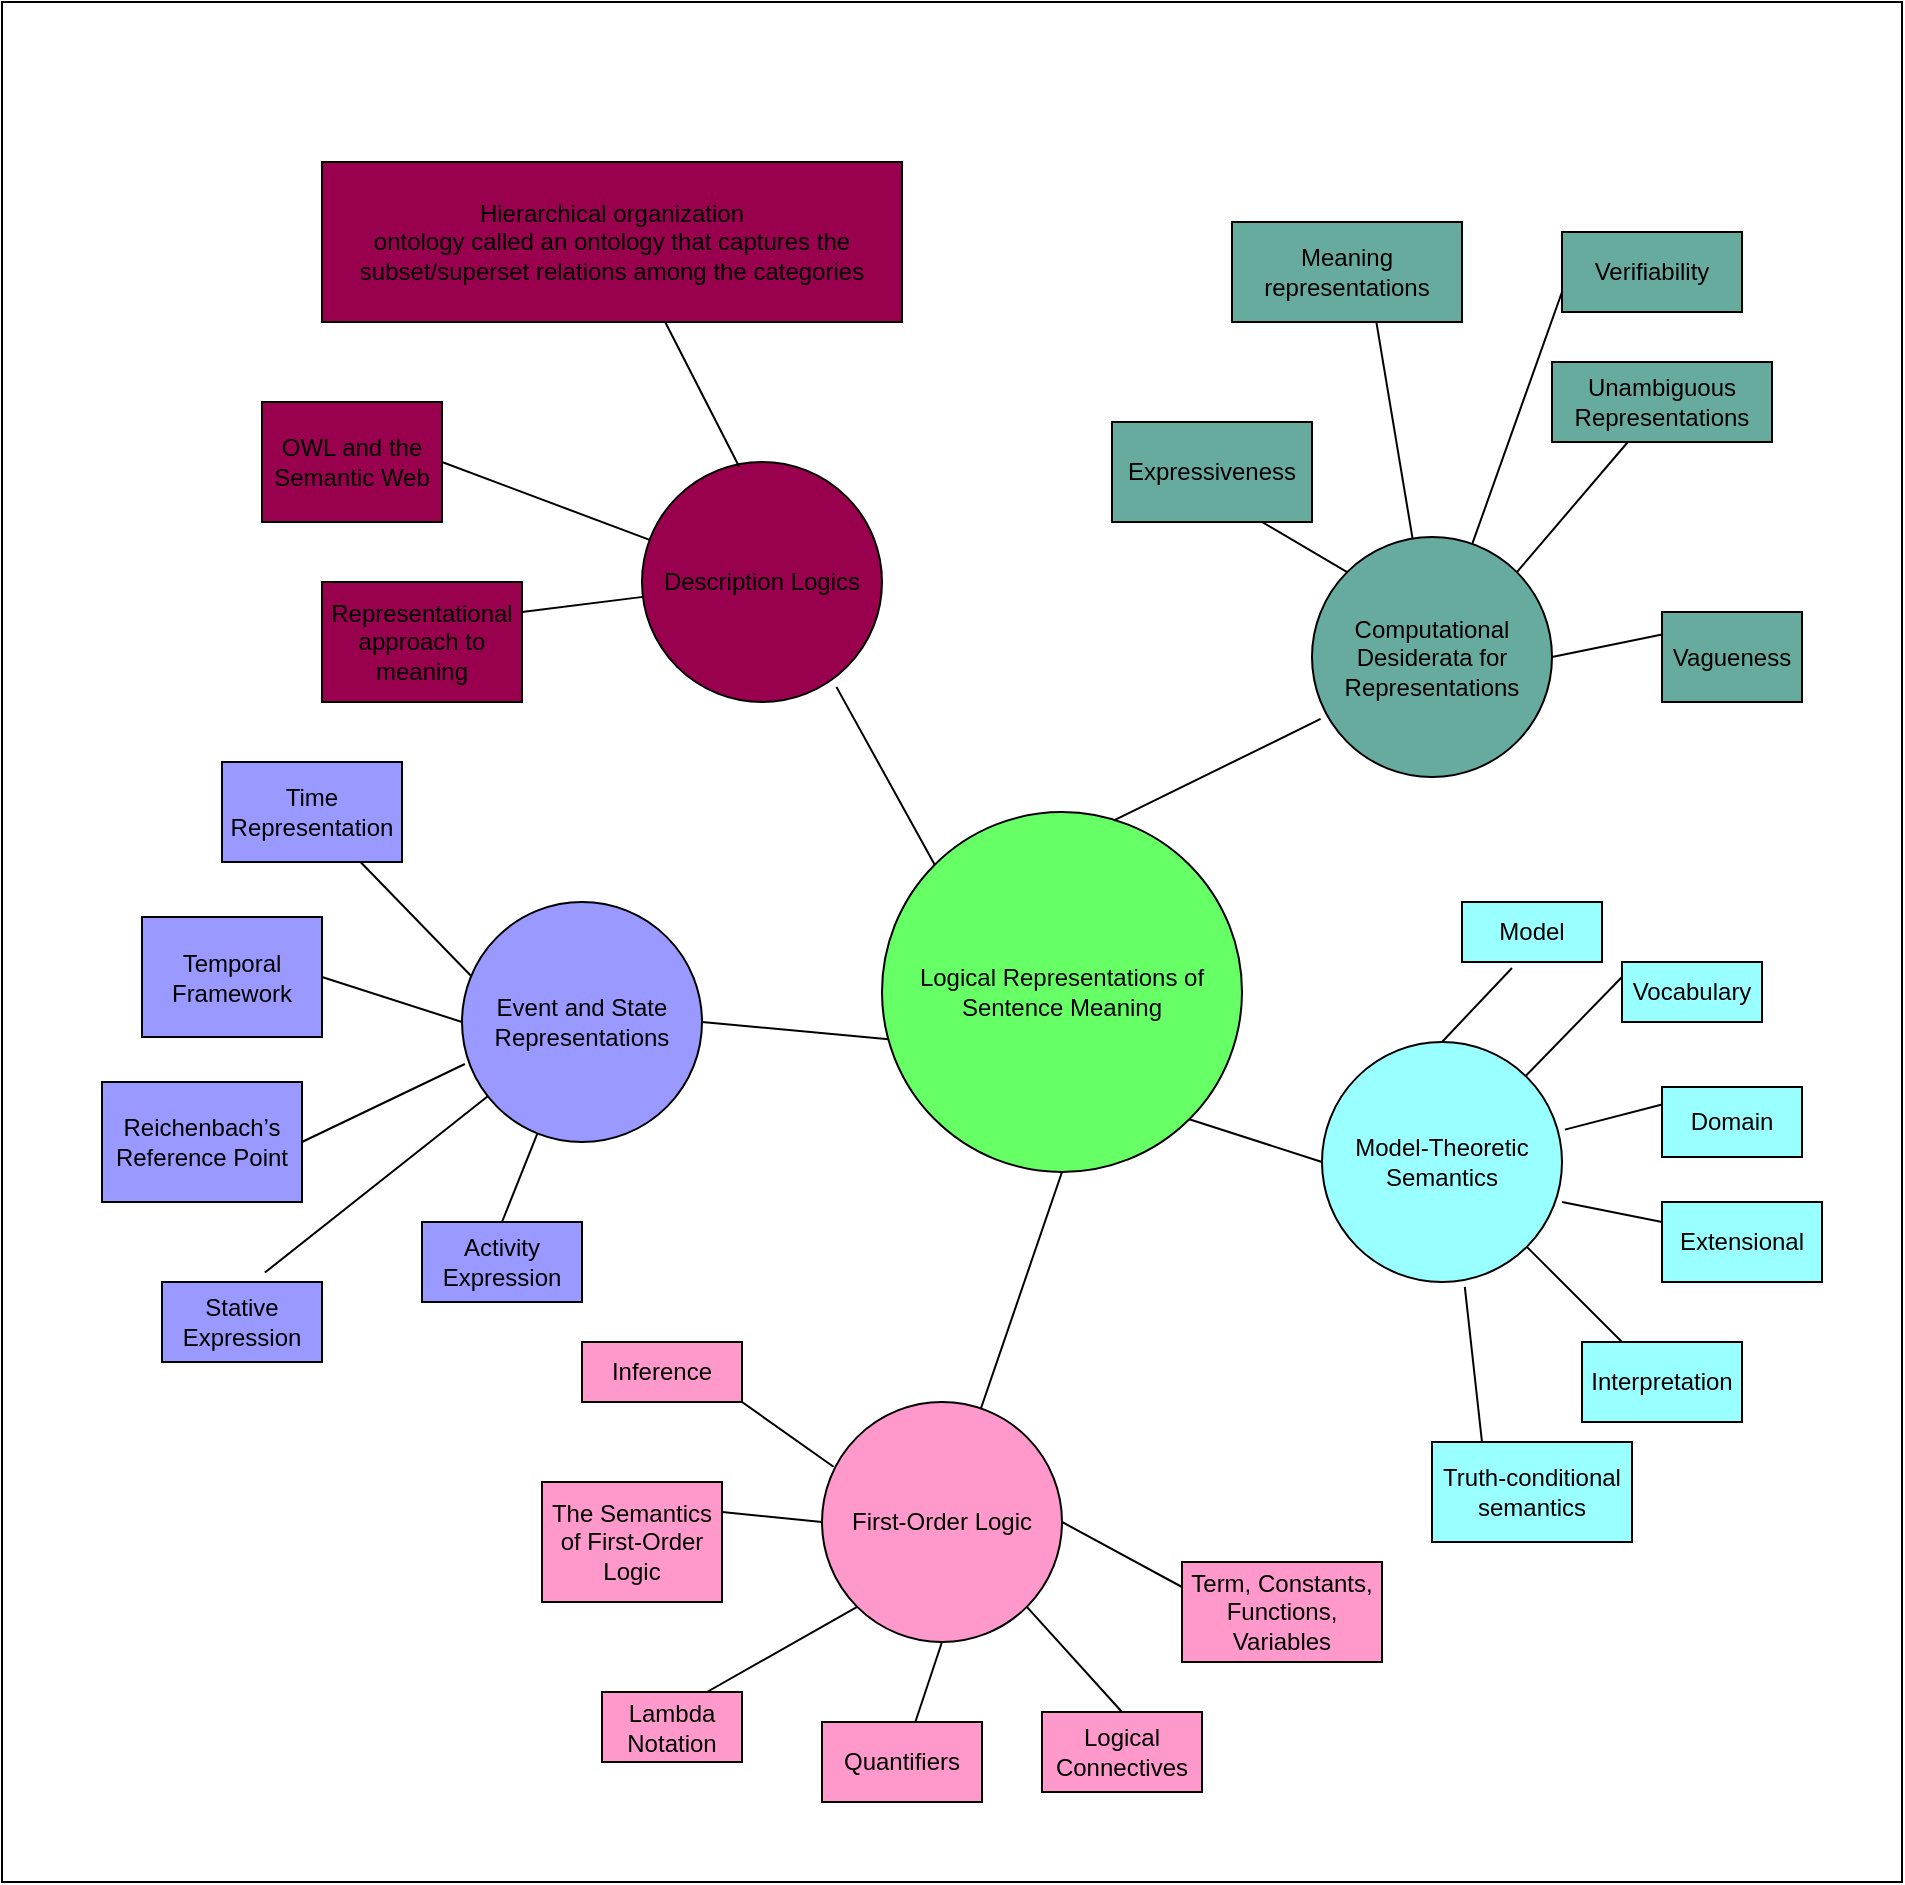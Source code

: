 <mxfile version="14.9.8" type="device"><diagram id="4Fej-wHzjw5cV0mv2luI" name="Page-1"><mxGraphModel dx="2128" dy="1647" grid="1" gridSize="10" guides="1" tooltips="1" connect="1" arrows="1" fold="1" page="1" pageScale="1" pageWidth="850" pageHeight="1100" math="0" shadow="0"><root><mxCell id="0"/><mxCell id="1" parent="0"/><mxCell id="OFcaFxCB838XA_wBBv2H-1" value="" style="rounded=0;whiteSpace=wrap;html=1;" vertex="1" parent="1"><mxGeometry x="-130" y="-220" width="950" height="940" as="geometry"/></mxCell><mxCell id="8QZcmA5cJ5VLWVEZJ6H4-6" value="Description Logics" style="ellipse;whiteSpace=wrap;html=1;aspect=fixed;fillColor=#99004D;" parent="1" vertex="1"><mxGeometry x="190" y="10" width="120" height="120" as="geometry"/></mxCell><mxCell id="8QZcmA5cJ5VLWVEZJ6H4-1" value="Logical Representations of&lt;br/&gt;Sentence Meaning&lt;br/&gt;" style="ellipse;whiteSpace=wrap;html=1;aspect=fixed;fillColor=#66FF66;" parent="1" vertex="1"><mxGeometry x="310" y="185" width="180" height="180" as="geometry"/></mxCell><mxCell id="8QZcmA5cJ5VLWVEZJ6H4-2" value="Computational Desiderata for Representations" style="ellipse;whiteSpace=wrap;html=1;aspect=fixed;fillColor=#67AB9F;" parent="1" vertex="1"><mxGeometry x="525" y="47.5" width="120" height="120" as="geometry"/></mxCell><mxCell id="8QZcmA5cJ5VLWVEZJ6H4-3" value="Model-Theoretic Semantics" style="ellipse;whiteSpace=wrap;html=1;aspect=fixed;fillColor=#99FFFF;" parent="1" vertex="1"><mxGeometry x="530" y="300" width="120" height="120" as="geometry"/></mxCell><mxCell id="8QZcmA5cJ5VLWVEZJ6H4-4" value="First-Order Logic" style="ellipse;whiteSpace=wrap;html=1;aspect=fixed;fillColor=#FF99CC;" parent="1" vertex="1"><mxGeometry x="280" y="480" width="120" height="120" as="geometry"/></mxCell><mxCell id="8QZcmA5cJ5VLWVEZJ6H4-5" value="Event and State Representations&lt;br/&gt;" style="ellipse;whiteSpace=wrap;html=1;aspect=fixed;fillColor=#9999FF;" parent="1" vertex="1"><mxGeometry x="100" y="230" width="120" height="120" as="geometry"/></mxCell><mxCell id="8QZcmA5cJ5VLWVEZJ6H4-8" value="Inference " style="rounded=0;whiteSpace=wrap;html=1;fillColor=#FF99CC;" parent="1" vertex="1"><mxGeometry x="160" y="450" width="80" height="30" as="geometry"/></mxCell><mxCell id="8QZcmA5cJ5VLWVEZJ6H4-9" value="Verifiability" style="rounded=0;whiteSpace=wrap;html=1;fillColor=#67AB9F;" parent="1" vertex="1"><mxGeometry x="650" y="-105" width="90" height="40" as="geometry"/></mxCell><mxCell id="8QZcmA5cJ5VLWVEZJ6H4-10" value="Unambiguous Representations" style="rounded=0;whiteSpace=wrap;html=1;fillColor=#67AB9F;" parent="1" vertex="1"><mxGeometry x="645" y="-40" width="110" height="40" as="geometry"/></mxCell><mxCell id="8QZcmA5cJ5VLWVEZJ6H4-11" value="Vagueness" style="rounded=0;whiteSpace=wrap;html=1;fillColor=#67AB9F;" parent="1" vertex="1"><mxGeometry x="700" y="85" width="70" height="45" as="geometry"/></mxCell><mxCell id="8QZcmA5cJ5VLWVEZJ6H4-12" value="Expressiveness" style="rounded=0;whiteSpace=wrap;html=1;fillColor=#67AB9F;" parent="1" vertex="1"><mxGeometry x="425" y="-10" width="100" height="50" as="geometry"/></mxCell><mxCell id="8QZcmA5cJ5VLWVEZJ6H4-13" value="&lt;font style=&quot;font-size: 12px&quot;&gt;Meaning representations&lt;/font&gt;" style="rounded=0;whiteSpace=wrap;html=1;fillColor=#67AB9F;" parent="1" vertex="1"><mxGeometry x="485" y="-110" width="115" height="50" as="geometry"/></mxCell><mxCell id="8QZcmA5cJ5VLWVEZJ6H4-14" value="Truth-conditional semantics" style="rounded=0;whiteSpace=wrap;html=1;fillColor=#99FFFF;" parent="1" vertex="1"><mxGeometry x="585" y="500" width="100" height="50" as="geometry"/></mxCell><mxCell id="8QZcmA5cJ5VLWVEZJ6H4-15" value="Interpretation" style="rounded=0;whiteSpace=wrap;html=1;fillColor=#99FFFF;" parent="1" vertex="1"><mxGeometry x="660" y="450" width="80" height="40" as="geometry"/></mxCell><mxCell id="8QZcmA5cJ5VLWVEZJ6H4-16" value="Model" style="rounded=0;whiteSpace=wrap;html=1;fillColor=#99FFFF;" parent="1" vertex="1"><mxGeometry x="600" y="230" width="70" height="30" as="geometry"/></mxCell><mxCell id="8QZcmA5cJ5VLWVEZJ6H4-17" value="Vocabulary" style="rounded=0;whiteSpace=wrap;html=1;fillColor=#99FFFF;" parent="1" vertex="1"><mxGeometry x="680" y="260" width="70" height="30" as="geometry"/></mxCell><mxCell id="8QZcmA5cJ5VLWVEZJ6H4-18" value="Domain" style="rounded=0;whiteSpace=wrap;html=1;fillColor=#99FFFF;" parent="1" vertex="1"><mxGeometry x="700" y="322.5" width="70" height="35" as="geometry"/></mxCell><mxCell id="8QZcmA5cJ5VLWVEZJ6H4-19" value="Extensional" style="rounded=0;whiteSpace=wrap;html=1;fillColor=#99FFFF;" parent="1" vertex="1"><mxGeometry x="700" y="380" width="80" height="40" as="geometry"/></mxCell><mxCell id="8QZcmA5cJ5VLWVEZJ6H4-21" value="The Semantics of First-Order Logic" style="rounded=0;whiteSpace=wrap;html=1;fillColor=#FF99CC;" parent="1" vertex="1"><mxGeometry x="140" y="520" width="90" height="60" as="geometry"/></mxCell><mxCell id="8QZcmA5cJ5VLWVEZJ6H4-22" value="Lambda Notation" style="rounded=0;whiteSpace=wrap;html=1;fillColor=#FF99CC;" parent="1" vertex="1"><mxGeometry x="170" y="625" width="70" height="35" as="geometry"/></mxCell><mxCell id="8QZcmA5cJ5VLWVEZJ6H4-23" value="Quantifiers" style="rounded=0;whiteSpace=wrap;html=1;fillColor=#FF99CC;" parent="1" vertex="1"><mxGeometry x="280" y="640" width="80" height="40" as="geometry"/></mxCell><mxCell id="8QZcmA5cJ5VLWVEZJ6H4-24" value="Logical Connectives" style="rounded=0;whiteSpace=wrap;html=1;fillColor=#FF99CC;" parent="1" vertex="1"><mxGeometry x="390" y="635" width="80" height="40" as="geometry"/></mxCell><mxCell id="8QZcmA5cJ5VLWVEZJ6H4-25" value="Term, Constants, Functions, Variables" style="rounded=0;whiteSpace=wrap;html=1;fillColor=#FF99CC;" parent="1" vertex="1"><mxGeometry x="460" y="560" width="100" height="50" as="geometry"/></mxCell><mxCell id="8QZcmA5cJ5VLWVEZJ6H4-26" value="Time Representation" style="rounded=0;whiteSpace=wrap;html=1;fillColor=#9999FF;" parent="1" vertex="1"><mxGeometry x="-20" y="160" width="90" height="50" as="geometry"/></mxCell><mxCell id="8QZcmA5cJ5VLWVEZJ6H4-27" value="Temporal Framework" style="rounded=0;whiteSpace=wrap;html=1;fillColor=#9999FF;" parent="1" vertex="1"><mxGeometry x="-60" y="237.5" width="90" height="60" as="geometry"/></mxCell><mxCell id="8QZcmA5cJ5VLWVEZJ6H4-28" value="Reichenbach’s Reference Point" style="rounded=0;whiteSpace=wrap;html=1;fillColor=#9999FF;" parent="1" vertex="1"><mxGeometry x="-80" y="320" width="100" height="60" as="geometry"/></mxCell><mxCell id="8QZcmA5cJ5VLWVEZJ6H4-29" value="Stative Expression" style="rounded=0;whiteSpace=wrap;html=1;fillColor=#9999FF;" parent="1" vertex="1"><mxGeometry x="-50" y="420" width="80" height="40" as="geometry"/></mxCell><mxCell id="8QZcmA5cJ5VLWVEZJ6H4-30" value="Activity Expression" style="rounded=0;whiteSpace=wrap;html=1;fillColor=#9999FF;" parent="1" vertex="1"><mxGeometry x="80" y="390" width="80" height="40" as="geometry"/></mxCell><mxCell id="8QZcmA5cJ5VLWVEZJ6H4-31" value="Hierarchical organization&lt;br&gt;ontology called an ontology that captures the subset/superset relations among the categories" style="rounded=0;whiteSpace=wrap;html=1;fillColor=#99004D;" parent="1" vertex="1"><mxGeometry x="30" y="-140" width="290" height="80" as="geometry"/></mxCell><mxCell id="8QZcmA5cJ5VLWVEZJ6H4-32" value="OWL and the Semantic Web" style="rounded=0;whiteSpace=wrap;html=1;fillColor=#99004D;" parent="1" vertex="1"><mxGeometry y="-20" width="90" height="60" as="geometry"/></mxCell><mxCell id="8QZcmA5cJ5VLWVEZJ6H4-33" value="Representational approach to meaning" style="rounded=0;whiteSpace=wrap;html=1;fillColor=#99004D;" parent="1" vertex="1"><mxGeometry x="30" y="70" width="100" height="60" as="geometry"/></mxCell><mxCell id="8QZcmA5cJ5VLWVEZJ6H4-35" value="" style="endArrow=none;html=1;rounded=0;fontSize=12;exitX=0;exitY=0;exitDx=0;exitDy=0;entryX=0.81;entryY=0.937;entryDx=0;entryDy=0;entryPerimeter=0;" parent="1" source="8QZcmA5cJ5VLWVEZJ6H4-1" target="8QZcmA5cJ5VLWVEZJ6H4-6" edge="1"><mxGeometry width="50" height="50" relative="1" as="geometry"><mxPoint x="340" y="170" as="sourcePoint"/><mxPoint x="390" y="120" as="targetPoint"/></mxGeometry></mxCell><mxCell id="8QZcmA5cJ5VLWVEZJ6H4-37" value="" style="endArrow=none;html=1;rounded=0;fontSize=12;exitX=0.643;exitY=0.024;exitDx=0;exitDy=0;exitPerimeter=0;entryX=0.036;entryY=0.758;entryDx=0;entryDy=0;entryPerimeter=0;" parent="1" source="8QZcmA5cJ5VLWVEZJ6H4-1" target="8QZcmA5cJ5VLWVEZJ6H4-2" edge="1"><mxGeometry width="50" height="50" relative="1" as="geometry"><mxPoint x="440" y="180" as="sourcePoint"/><mxPoint x="490" y="130" as="targetPoint"/></mxGeometry></mxCell><mxCell id="8QZcmA5cJ5VLWVEZJ6H4-38" value="" style="endArrow=none;html=1;rounded=0;fontSize=12;entryX=1;entryY=1;entryDx=0;entryDy=0;exitX=0;exitY=0.5;exitDx=0;exitDy=0;" parent="1" source="8QZcmA5cJ5VLWVEZJ6H4-3" target="8QZcmA5cJ5VLWVEZJ6H4-1" edge="1"><mxGeometry width="50" height="50" relative="1" as="geometry"><mxPoint x="400" y="450" as="sourcePoint"/><mxPoint x="450" y="400" as="targetPoint"/></mxGeometry></mxCell><mxCell id="8QZcmA5cJ5VLWVEZJ6H4-39" value="" style="endArrow=none;html=1;rounded=0;fontSize=12;entryX=0.5;entryY=1;entryDx=0;entryDy=0;" parent="1" source="8QZcmA5cJ5VLWVEZJ6H4-4" target="8QZcmA5cJ5VLWVEZJ6H4-1" edge="1"><mxGeometry width="50" height="50" relative="1" as="geometry"><mxPoint x="340" y="470" as="sourcePoint"/><mxPoint x="390" y="420" as="targetPoint"/></mxGeometry></mxCell><mxCell id="8QZcmA5cJ5VLWVEZJ6H4-40" value="" style="endArrow=none;html=1;rounded=0;fontSize=12;entryX=0.018;entryY=0.631;entryDx=0;entryDy=0;entryPerimeter=0;exitX=1;exitY=0.5;exitDx=0;exitDy=0;" parent="1" source="8QZcmA5cJ5VLWVEZJ6H4-5" target="8QZcmA5cJ5VLWVEZJ6H4-1" edge="1"><mxGeometry width="50" height="50" relative="1" as="geometry"><mxPoint x="230" y="300" as="sourcePoint"/><mxPoint x="270" y="360" as="targetPoint"/></mxGeometry></mxCell><mxCell id="8QZcmA5cJ5VLWVEZJ6H4-41" value="" style="endArrow=none;html=1;rounded=0;fontSize=12;exitX=0;exitY=0;exitDx=0;exitDy=0;entryX=0.75;entryY=1;entryDx=0;entryDy=0;" parent="1" source="8QZcmA5cJ5VLWVEZJ6H4-2" target="8QZcmA5cJ5VLWVEZJ6H4-12" edge="1"><mxGeometry width="50" height="50" relative="1" as="geometry"><mxPoint x="550" y="40" as="sourcePoint"/><mxPoint x="600" y="-10" as="targetPoint"/></mxGeometry></mxCell><mxCell id="8QZcmA5cJ5VLWVEZJ6H4-42" value="" style="endArrow=none;html=1;rounded=0;fontSize=12;entryX=0.627;entryY=0.991;entryDx=0;entryDy=0;entryPerimeter=0;" parent="1" source="8QZcmA5cJ5VLWVEZJ6H4-2" target="8QZcmA5cJ5VLWVEZJ6H4-13" edge="1"><mxGeometry width="50" height="50" relative="1" as="geometry"><mxPoint x="537.574" y="77.574" as="sourcePoint"/><mxPoint x="510" y="50" as="targetPoint"/></mxGeometry></mxCell><mxCell id="8QZcmA5cJ5VLWVEZJ6H4-43" value="" style="endArrow=none;html=1;rounded=0;fontSize=12;entryX=0;entryY=0.75;entryDx=0;entryDy=0;" parent="1" source="8QZcmA5cJ5VLWVEZJ6H4-2" target="8QZcmA5cJ5VLWVEZJ6H4-9" edge="1"><mxGeometry width="50" height="50" relative="1" as="geometry"><mxPoint x="575.475" y="60.171" as="sourcePoint"/><mxPoint x="567.105" y="-50.45" as="targetPoint"/></mxGeometry></mxCell><mxCell id="8QZcmA5cJ5VLWVEZJ6H4-44" value="" style="endArrow=none;html=1;rounded=0;fontSize=12;exitX=1;exitY=0;exitDx=0;exitDy=0;" parent="1" source="8QZcmA5cJ5VLWVEZJ6H4-2" target="8QZcmA5cJ5VLWVEZJ6H4-10" edge="1"><mxGeometry width="50" height="50" relative="1" as="geometry"><mxPoint x="603.892" y="64.962" as="sourcePoint"/><mxPoint x="660" y="-65" as="targetPoint"/></mxGeometry></mxCell><mxCell id="8QZcmA5cJ5VLWVEZJ6H4-45" value="" style="endArrow=none;html=1;rounded=0;fontSize=12;exitX=1;exitY=0.5;exitDx=0;exitDy=0;entryX=0;entryY=0.25;entryDx=0;entryDy=0;" parent="1" source="8QZcmA5cJ5VLWVEZJ6H4-2" target="8QZcmA5cJ5VLWVEZJ6H4-11" edge="1"><mxGeometry width="50" height="50" relative="1" as="geometry"><mxPoint x="622.426" y="77.574" as="sourcePoint"/><mxPoint x="690" y="10" as="targetPoint"/></mxGeometry></mxCell><mxCell id="8QZcmA5cJ5VLWVEZJ6H4-47" value="" style="endArrow=none;html=1;rounded=0;fontSize=12;entryX=0.357;entryY=1.1;entryDx=0;entryDy=0;exitX=0.5;exitY=0;exitDx=0;exitDy=0;entryPerimeter=0;" parent="1" source="8QZcmA5cJ5VLWVEZJ6H4-3" target="8QZcmA5cJ5VLWVEZJ6H4-16" edge="1"><mxGeometry width="50" height="50" relative="1" as="geometry"><mxPoint x="510" y="310" as="sourcePoint"/><mxPoint x="560" y="260" as="targetPoint"/></mxGeometry></mxCell><mxCell id="8QZcmA5cJ5VLWVEZJ6H4-48" value="" style="endArrow=none;html=1;rounded=0;fontSize=12;entryX=0;entryY=0.25;entryDx=0;entryDy=0;" parent="1" source="8QZcmA5cJ5VLWVEZJ6H4-3" target="8QZcmA5cJ5VLWVEZJ6H4-17" edge="1"><mxGeometry width="50" height="50" relative="1" as="geometry"><mxPoint x="600" y="310" as="sourcePoint"/><mxPoint x="610" y="260" as="targetPoint"/></mxGeometry></mxCell><mxCell id="8QZcmA5cJ5VLWVEZJ6H4-49" value="" style="endArrow=none;html=1;rounded=0;fontSize=12;entryX=0;entryY=0.25;entryDx=0;entryDy=0;exitX=1.012;exitY=0.365;exitDx=0;exitDy=0;exitPerimeter=0;" parent="1" source="8QZcmA5cJ5VLWVEZJ6H4-3" target="8QZcmA5cJ5VLWVEZJ6H4-18" edge="1"><mxGeometry width="50" height="50" relative="1" as="geometry"><mxPoint x="642.091" y="327.241" as="sourcePoint"/><mxPoint x="690" y="277.5" as="targetPoint"/></mxGeometry></mxCell><mxCell id="8QZcmA5cJ5VLWVEZJ6H4-50" value="" style="endArrow=none;html=1;rounded=0;fontSize=12;entryX=0;entryY=0.25;entryDx=0;entryDy=0;exitX=1;exitY=0.667;exitDx=0;exitDy=0;exitPerimeter=0;" parent="1" source="8QZcmA5cJ5VLWVEZJ6H4-3" target="8QZcmA5cJ5VLWVEZJ6H4-19" edge="1"><mxGeometry width="50" height="50" relative="1" as="geometry"><mxPoint x="661" y="370" as="sourcePoint"/><mxPoint x="710" y="341.25" as="targetPoint"/></mxGeometry></mxCell><mxCell id="8QZcmA5cJ5VLWVEZJ6H4-51" value="" style="endArrow=none;html=1;rounded=0;fontSize=12;entryX=0.25;entryY=0;entryDx=0;entryDy=0;exitX=1;exitY=1;exitDx=0;exitDy=0;" parent="1" source="8QZcmA5cJ5VLWVEZJ6H4-3" target="8QZcmA5cJ5VLWVEZJ6H4-15" edge="1"><mxGeometry width="50" height="50" relative="1" as="geometry"><mxPoint x="650" y="420" as="sourcePoint"/><mxPoint x="710" y="400" as="targetPoint"/></mxGeometry></mxCell><mxCell id="8QZcmA5cJ5VLWVEZJ6H4-52" value="" style="endArrow=none;html=1;rounded=0;fontSize=12;entryX=0.25;entryY=0;entryDx=0;entryDy=0;exitX=0.595;exitY=1.02;exitDx=0;exitDy=0;exitPerimeter=0;" parent="1" source="8QZcmA5cJ5VLWVEZJ6H4-3" target="8QZcmA5cJ5VLWVEZJ6H4-14" edge="1"><mxGeometry width="50" height="50" relative="1" as="geometry"><mxPoint x="642.426" y="412.426" as="sourcePoint"/><mxPoint x="690" y="460" as="targetPoint"/></mxGeometry></mxCell><mxCell id="8QZcmA5cJ5VLWVEZJ6H4-53" value="" style="endArrow=none;html=1;rounded=0;fontSize=12;exitX=0;exitY=0.25;exitDx=0;exitDy=0;entryX=1;entryY=0.5;entryDx=0;entryDy=0;" parent="1" source="8QZcmA5cJ5VLWVEZJ6H4-25" target="8QZcmA5cJ5VLWVEZJ6H4-4" edge="1"><mxGeometry width="50" height="50" relative="1" as="geometry"><mxPoint x="440" y="520" as="sourcePoint"/><mxPoint x="490" y="470" as="targetPoint"/></mxGeometry></mxCell><mxCell id="8QZcmA5cJ5VLWVEZJ6H4-54" value="" style="endArrow=none;html=1;rounded=0;fontSize=12;exitX=0.5;exitY=0;exitDx=0;exitDy=0;entryX=1;entryY=1;entryDx=0;entryDy=0;" parent="1" source="8QZcmA5cJ5VLWVEZJ6H4-24" target="8QZcmA5cJ5VLWVEZJ6H4-4" edge="1"><mxGeometry width="50" height="50" relative="1" as="geometry"><mxPoint x="470" y="582.5" as="sourcePoint"/><mxPoint x="410" y="550" as="targetPoint"/></mxGeometry></mxCell><mxCell id="8QZcmA5cJ5VLWVEZJ6H4-55" value="" style="endArrow=none;html=1;rounded=0;fontSize=12;entryX=0.5;entryY=1;entryDx=0;entryDy=0;" parent="1" source="8QZcmA5cJ5VLWVEZJ6H4-23" target="8QZcmA5cJ5VLWVEZJ6H4-4" edge="1"><mxGeometry width="50" height="50" relative="1" as="geometry"><mxPoint x="440" y="645" as="sourcePoint"/><mxPoint x="392.426" y="592.426" as="targetPoint"/></mxGeometry></mxCell><mxCell id="8QZcmA5cJ5VLWVEZJ6H4-56" value="" style="endArrow=none;html=1;rounded=0;fontSize=12;entryX=0;entryY=1;entryDx=0;entryDy=0;exitX=0.75;exitY=0;exitDx=0;exitDy=0;" parent="1" source="8QZcmA5cJ5VLWVEZJ6H4-22" target="8QZcmA5cJ5VLWVEZJ6H4-4" edge="1"><mxGeometry width="50" height="50" relative="1" as="geometry"><mxPoint x="336.667" y="650" as="sourcePoint"/><mxPoint x="350" y="610" as="targetPoint"/></mxGeometry></mxCell><mxCell id="8QZcmA5cJ5VLWVEZJ6H4-57" value="" style="endArrow=none;html=1;rounded=0;fontSize=12;entryX=0;entryY=0.5;entryDx=0;entryDy=0;exitX=1;exitY=0.25;exitDx=0;exitDy=0;" parent="1" source="8QZcmA5cJ5VLWVEZJ6H4-21" target="8QZcmA5cJ5VLWVEZJ6H4-4" edge="1"><mxGeometry width="50" height="50" relative="1" as="geometry"><mxPoint x="232.5" y="635" as="sourcePoint"/><mxPoint x="307.574" y="592.426" as="targetPoint"/></mxGeometry></mxCell><mxCell id="8QZcmA5cJ5VLWVEZJ6H4-58" value="" style="endArrow=none;html=1;rounded=0;fontSize=12;entryX=0.048;entryY=0.27;entryDx=0;entryDy=0;exitX=1;exitY=1;exitDx=0;exitDy=0;entryPerimeter=0;" parent="1" source="8QZcmA5cJ5VLWVEZJ6H4-8" target="8QZcmA5cJ5VLWVEZJ6H4-4" edge="1"><mxGeometry width="50" height="50" relative="1" as="geometry"><mxPoint x="240" y="545" as="sourcePoint"/><mxPoint x="290" y="550" as="targetPoint"/></mxGeometry></mxCell><mxCell id="8QZcmA5cJ5VLWVEZJ6H4-59" value="" style="endArrow=none;html=1;rounded=0;fontSize=12;exitX=0.5;exitY=0;exitDx=0;exitDy=0;" parent="1" source="8QZcmA5cJ5VLWVEZJ6H4-30" target="8QZcmA5cJ5VLWVEZJ6H4-5" edge="1"><mxGeometry width="50" height="50" relative="1" as="geometry"><mxPoint x="50" y="360" as="sourcePoint"/><mxPoint x="100" y="310" as="targetPoint"/></mxGeometry></mxCell><mxCell id="8QZcmA5cJ5VLWVEZJ6H4-63" value="" style="endArrow=none;html=1;rounded=0;fontSize=12;exitX=0.643;exitY=-0.118;exitDx=0;exitDy=0;exitPerimeter=0;" parent="1" source="8QZcmA5cJ5VLWVEZJ6H4-29" target="8QZcmA5cJ5VLWVEZJ6H4-5" edge="1"><mxGeometry width="50" height="50" relative="1" as="geometry"><mxPoint x="120" y="390" as="sourcePoint"/><mxPoint x="140.861" y="352.449" as="targetPoint"/></mxGeometry></mxCell><mxCell id="8QZcmA5cJ5VLWVEZJ6H4-64" value="" style="endArrow=none;html=1;rounded=0;fontSize=12;exitX=1;exitY=0.5;exitDx=0;exitDy=0;entryX=0.012;entryY=0.675;entryDx=0;entryDy=0;entryPerimeter=0;" parent="1" source="8QZcmA5cJ5VLWVEZJ6H4-28" target="8QZcmA5cJ5VLWVEZJ6H4-5" edge="1"><mxGeometry width="50" height="50" relative="1" as="geometry"><mxPoint x="21.44" y="415.28" as="sourcePoint"/><mxPoint x="122.614" y="336.805" as="targetPoint"/></mxGeometry></mxCell><mxCell id="8QZcmA5cJ5VLWVEZJ6H4-65" value="" style="endArrow=none;html=1;rounded=0;fontSize=12;exitX=1;exitY=0.5;exitDx=0;exitDy=0;entryX=0;entryY=0.5;entryDx=0;entryDy=0;" parent="1" source="8QZcmA5cJ5VLWVEZJ6H4-27" target="8QZcmA5cJ5VLWVEZJ6H4-5" edge="1"><mxGeometry width="50" height="50" relative="1" as="geometry"><mxPoint x="30" y="360" as="sourcePoint"/><mxPoint x="111.44" y="321" as="targetPoint"/></mxGeometry></mxCell><mxCell id="8QZcmA5cJ5VLWVEZJ6H4-66" value="" style="endArrow=none;html=1;rounded=0;fontSize=12;entryX=0.036;entryY=0.306;entryDx=0;entryDy=0;entryPerimeter=0;" parent="1" source="8QZcmA5cJ5VLWVEZJ6H4-26" target="8QZcmA5cJ5VLWVEZJ6H4-5" edge="1"><mxGeometry width="50" height="50" relative="1" as="geometry"><mxPoint x="40" y="277.5" as="sourcePoint"/><mxPoint x="110" y="300" as="targetPoint"/></mxGeometry></mxCell><mxCell id="8QZcmA5cJ5VLWVEZJ6H4-67" value="" style="endArrow=none;html=1;rounded=0;fontSize=12;entryX=0.591;entryY=0.995;entryDx=0;entryDy=0;entryPerimeter=0;exitX=0.405;exitY=0.02;exitDx=0;exitDy=0;exitPerimeter=0;" parent="1" source="8QZcmA5cJ5VLWVEZJ6H4-6" target="8QZcmA5cJ5VLWVEZJ6H4-31" edge="1"><mxGeometry width="50" height="50" relative="1" as="geometry"><mxPoint x="170" y="20" as="sourcePoint"/><mxPoint x="220" y="-30" as="targetPoint"/></mxGeometry></mxCell><mxCell id="8QZcmA5cJ5VLWVEZJ6H4-68" value="" style="endArrow=none;html=1;rounded=0;fontSize=12;entryX=1;entryY=0.5;entryDx=0;entryDy=0;" parent="1" source="8QZcmA5cJ5VLWVEZJ6H4-6" target="8QZcmA5cJ5VLWVEZJ6H4-32" edge="1"><mxGeometry width="50" height="50" relative="1" as="geometry"><mxPoint x="248.6" y="22.4" as="sourcePoint"/><mxPoint x="211.39" y="-50.4" as="targetPoint"/></mxGeometry></mxCell><mxCell id="8QZcmA5cJ5VLWVEZJ6H4-69" value="" style="endArrow=none;html=1;rounded=0;fontSize=12;entryX=1;entryY=0.25;entryDx=0;entryDy=0;" parent="1" source="8QZcmA5cJ5VLWVEZJ6H4-6" target="8QZcmA5cJ5VLWVEZJ6H4-33" edge="1"><mxGeometry width="50" height="50" relative="1" as="geometry"><mxPoint x="203.82" y="58.933" as="sourcePoint"/><mxPoint x="100" y="20" as="targetPoint"/></mxGeometry></mxCell></root></mxGraphModel></diagram></mxfile>